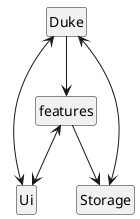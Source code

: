 @startuml

hide members
hide circle

class Duke
class Ui
class Storage
class features
Duke --> features
Duke <--> Ui
features <--> Ui
Duke <--> Storage
features --> Storage


@enduml